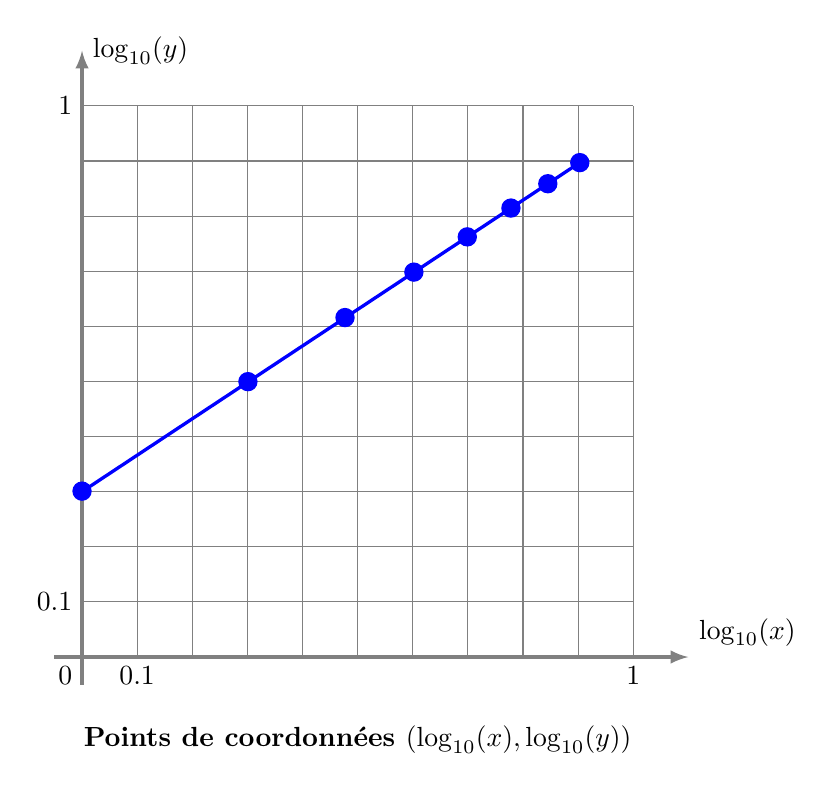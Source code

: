 \begin{tikzpicture}[scale=0.7]

\draw[gray] (0,0) grid ++(10,10);

\draw[->,>=latex,very thick,gray] (-0.5,0) -- (11,0) node[above right,black]{$\log_{10}(x)$};
\draw[->,>=latex,very thick,gray] (0,-0.5) -- (0,11) node[right,black]{$\log_{10}(y)$};

\draw[very thick,blue] (0,3) -- (9,8.95);

\foreach\x in {1,...,8}{
\pgfmathsetmacro{\X}{log10(\x)};
\pgfmathsetmacro{\y}{log10(2)+\X*0.66};
  \fill[blue] (10*\X,10*\y) circle (5pt);
}

\node[below] at (10,0) {$1$};
\node[below] at (1,0) {$0.1$};
\node[left] at (0,10) {$1$};
\node[left] at (0,1) {$0.1$};
\node[below left] at (0,0) {$0$};

\node at (5,-1.5) {\bf Points de coordonn\'ees $(\log_{10}(x),\log_{10}(y))$};

\end{tikzpicture} 
